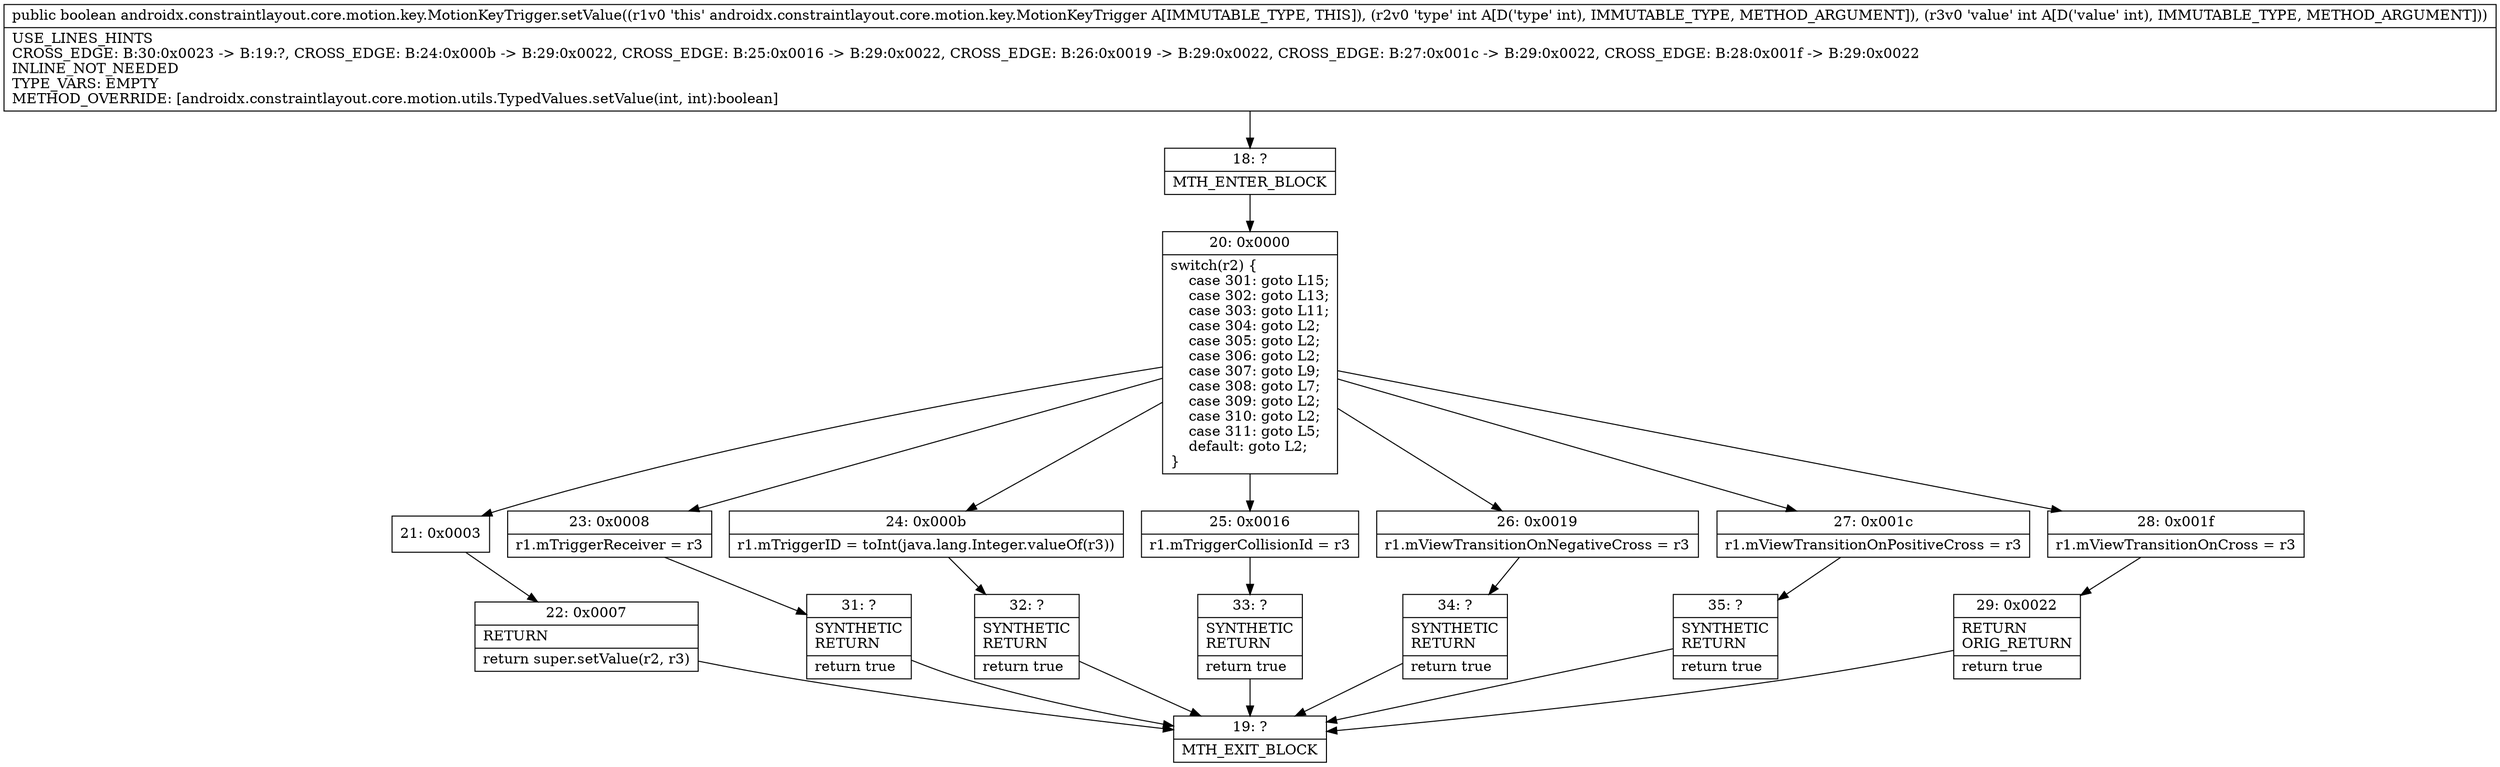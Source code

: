 digraph "CFG forandroidx.constraintlayout.core.motion.key.MotionKeyTrigger.setValue(II)Z" {
Node_18 [shape=record,label="{18\:\ ?|MTH_ENTER_BLOCK\l}"];
Node_20 [shape=record,label="{20\:\ 0x0000|switch(r2) \{\l    case 301: goto L15;\l    case 302: goto L13;\l    case 303: goto L11;\l    case 304: goto L2;\l    case 305: goto L2;\l    case 306: goto L2;\l    case 307: goto L9;\l    case 308: goto L7;\l    case 309: goto L2;\l    case 310: goto L2;\l    case 311: goto L5;\l    default: goto L2;\l\}\l}"];
Node_21 [shape=record,label="{21\:\ 0x0003}"];
Node_22 [shape=record,label="{22\:\ 0x0007|RETURN\l|return super.setValue(r2, r3)\l}"];
Node_19 [shape=record,label="{19\:\ ?|MTH_EXIT_BLOCK\l}"];
Node_23 [shape=record,label="{23\:\ 0x0008|r1.mTriggerReceiver = r3\l}"];
Node_31 [shape=record,label="{31\:\ ?|SYNTHETIC\lRETURN\l|return true\l}"];
Node_24 [shape=record,label="{24\:\ 0x000b|r1.mTriggerID = toInt(java.lang.Integer.valueOf(r3))\l}"];
Node_32 [shape=record,label="{32\:\ ?|SYNTHETIC\lRETURN\l|return true\l}"];
Node_25 [shape=record,label="{25\:\ 0x0016|r1.mTriggerCollisionId = r3\l}"];
Node_33 [shape=record,label="{33\:\ ?|SYNTHETIC\lRETURN\l|return true\l}"];
Node_26 [shape=record,label="{26\:\ 0x0019|r1.mViewTransitionOnNegativeCross = r3\l}"];
Node_34 [shape=record,label="{34\:\ ?|SYNTHETIC\lRETURN\l|return true\l}"];
Node_27 [shape=record,label="{27\:\ 0x001c|r1.mViewTransitionOnPositiveCross = r3\l}"];
Node_35 [shape=record,label="{35\:\ ?|SYNTHETIC\lRETURN\l|return true\l}"];
Node_28 [shape=record,label="{28\:\ 0x001f|r1.mViewTransitionOnCross = r3\l}"];
Node_29 [shape=record,label="{29\:\ 0x0022|RETURN\lORIG_RETURN\l|return true\l}"];
MethodNode[shape=record,label="{public boolean androidx.constraintlayout.core.motion.key.MotionKeyTrigger.setValue((r1v0 'this' androidx.constraintlayout.core.motion.key.MotionKeyTrigger A[IMMUTABLE_TYPE, THIS]), (r2v0 'type' int A[D('type' int), IMMUTABLE_TYPE, METHOD_ARGUMENT]), (r3v0 'value' int A[D('value' int), IMMUTABLE_TYPE, METHOD_ARGUMENT]))  | USE_LINES_HINTS\lCROSS_EDGE: B:30:0x0023 \-\> B:19:?, CROSS_EDGE: B:24:0x000b \-\> B:29:0x0022, CROSS_EDGE: B:25:0x0016 \-\> B:29:0x0022, CROSS_EDGE: B:26:0x0019 \-\> B:29:0x0022, CROSS_EDGE: B:27:0x001c \-\> B:29:0x0022, CROSS_EDGE: B:28:0x001f \-\> B:29:0x0022\lINLINE_NOT_NEEDED\lTYPE_VARS: EMPTY\lMETHOD_OVERRIDE: [androidx.constraintlayout.core.motion.utils.TypedValues.setValue(int, int):boolean]\l}"];
MethodNode -> Node_18;Node_18 -> Node_20;
Node_20 -> Node_21;
Node_20 -> Node_23;
Node_20 -> Node_24;
Node_20 -> Node_25;
Node_20 -> Node_26;
Node_20 -> Node_27;
Node_20 -> Node_28;
Node_21 -> Node_22;
Node_22 -> Node_19;
Node_23 -> Node_31;
Node_31 -> Node_19;
Node_24 -> Node_32;
Node_32 -> Node_19;
Node_25 -> Node_33;
Node_33 -> Node_19;
Node_26 -> Node_34;
Node_34 -> Node_19;
Node_27 -> Node_35;
Node_35 -> Node_19;
Node_28 -> Node_29;
Node_29 -> Node_19;
}

